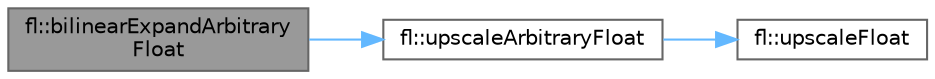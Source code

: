 digraph "fl::bilinearExpandArbitraryFloat"
{
 // INTERACTIVE_SVG=YES
 // LATEX_PDF_SIZE
  bgcolor="transparent";
  edge [fontname=Helvetica,fontsize=10,labelfontname=Helvetica,labelfontsize=10];
  node [fontname=Helvetica,fontsize=10,shape=box,height=0.2,width=0.4];
  rankdir="LR";
  Node1 [id="Node000001",label="fl::bilinearExpandArbitrary\lFloat",height=0.2,width=0.4,color="gray40", fillcolor="grey60", style="filled", fontcolor="black",tooltip=" "];
  Node1 -> Node2 [id="edge1_Node000001_Node000002",color="steelblue1",style="solid",tooltip=" "];
  Node2 [id="Node000002",label="fl::upscaleArbitraryFloat",height=0.2,width=0.4,color="grey40", fillcolor="white", style="filled",URL="$d4/d36/namespacefl_aef7434d6faaa035548a56b1424fea7af.html#aef7434d6faaa035548a56b1424fea7af",tooltip=" "];
  Node2 -> Node3 [id="edge2_Node000002_Node000003",color="steelblue1",style="solid",tooltip=" "];
  Node3 [id="Node000003",label="fl::upscaleFloat",height=0.2,width=0.4,color="grey40", fillcolor="white", style="filled",URL="$d4/d36/namespacefl_a299d56a7ab9fd6d6cd5a43baeed44842.html#a299d56a7ab9fd6d6cd5a43baeed44842",tooltip=" "];
}
